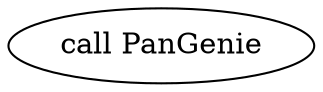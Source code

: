 digraph PanGenieCase {
  #rankdir=LR;
  compound=true;

  # Links
  

  # Nodes
  CALL_PanGenie [label="call PanGenie"]
}
